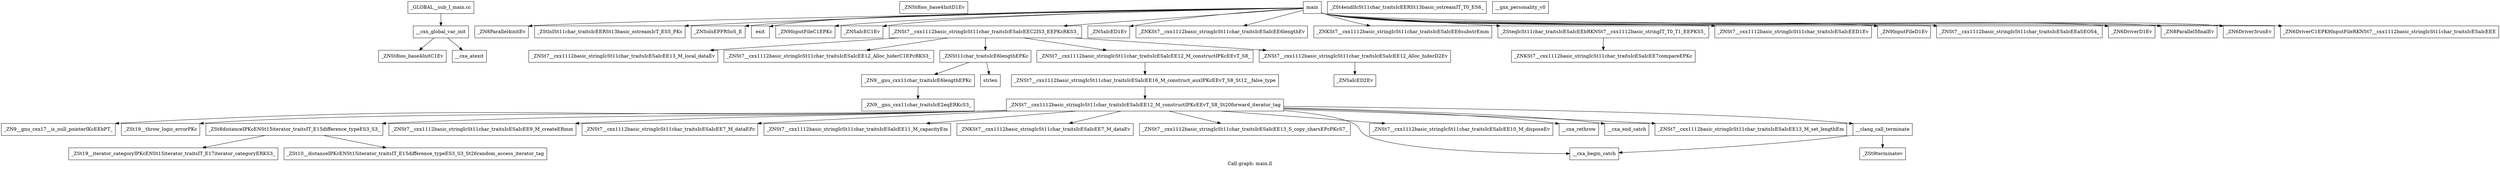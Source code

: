 digraph "Call graph: main.ll" {
	label="Call graph: main.ll";

	Node0x5633d4d84460 [shape=record,label="{__cxx_global_var_init}"];
	Node0x5633d4d84460 -> Node0x5633d4d8af80;
	Node0x5633d4d84460 -> Node0x5633d4d8ace0;
	Node0x5633d4d8af80 [shape=record,label="{_ZNSt8ios_base4InitC1Ev}"];
	Node0x5633d4d693b0 [shape=record,label="{_ZNSt8ios_base4InitD1Ev}"];
	Node0x5633d4d8ace0 [shape=record,label="{__cxa_atexit}"];
	Node0x5633d4d7cbc0 [shape=record,label="{main}"];
	Node0x5633d4d7cbc0 -> Node0x5633d4d76a40;
	Node0x5633d4d7cbc0 -> Node0x5633d4d6cc30;
	Node0x5633d4d7cbc0 -> Node0x5633d4d6d5d0;
	Node0x5633d4d7cbc0 -> Node0x5633d4d74630;
	Node0x5633d4d7cbc0 -> Node0x5633d4d70090;
	Node0x5633d4d7cbc0 -> Node0x5633d4d710c0;
	Node0x5633d4d7cbc0 -> Node0x5633d4d72080;
	Node0x5633d4d7cbc0 -> Node0x5633d4d729e0;
	Node0x5633d4d7cbc0 -> Node0x5633d4d72d90;
	Node0x5633d4d7cbc0 -> Node0x5633d4d748c0;
	Node0x5633d4d7cbc0 -> Node0x5633d4d76190;
	Node0x5633d4d7cbc0 -> Node0x5633d4d76510;
	Node0x5633d4d7cbc0 -> Node0x5633d4d7b5f0;
	Node0x5633d4d7cbc0 -> Node0x5633d4d76970;
	Node0x5633d4d7cbc0 -> Node0x5633d4d71380;
	Node0x5633d4d7cbc0 -> Node0x5633d4d790c0;
	Node0x5633d4d7cbc0 -> Node0x5633d4d78710;
	Node0x5633d4d7cbc0 -> Node0x5633d4d77bf0;
	Node0x5633d4d76a40 [shape=record,label="{_ZN8Parallel4initEv}"];
	Node0x5633d4d6cc30 [shape=record,label="{_ZStlsISt11char_traitsIcEERSt13basic_ostreamIcT_ES5_PKc}"];
	Node0x5633d4d6d5d0 [shape=record,label="{_ZNSolsEPFRSoS_E}"];
	Node0x5633d4d7b940 [shape=record,label="{_ZSt4endlIcSt11char_traitsIcEERSt13basic_ostreamIT_T0_ES6_}"];
	Node0x5633d4d74630 [shape=record,label="{exit}"];
	Node0x5633d4d70090 [shape=record,label="{_ZN9InputFileC1EPKc}"];
	Node0x5633d4d710c0 [shape=record,label="{_ZNSaIcEC1Ev}"];
	Node0x5633d4d72080 [shape=record,label="{_ZNSt7__cxx1112basic_stringIcSt11char_traitsIcESaIcEEC2IS3_EEPKcRKS3_}"];
	Node0x5633d4d72080 -> Node0x5633d4d7d8d0;
	Node0x5633d4d72080 -> Node0x5633d4d7e3a0;
	Node0x5633d4d72080 -> Node0x5633d4d7fa10;
	Node0x5633d4d72080 -> Node0x5633d4d805d0;
	Node0x5633d4d72080 -> Node0x5633d4d80f10;
	Node0x5633d4d84370 [shape=record,label="{__gxx_personality_v0}"];
	Node0x5633d4d729e0 [shape=record,label="{_ZNSaIcED1Ev}"];
	Node0x5633d4d72d90 [shape=record,label="{_ZNKSt7__cxx1112basic_stringIcSt11char_traitsIcESaIcEE6lengthEv}"];
	Node0x5633d4d76190 [shape=record,label="{_ZSteqIcSt11char_traitsIcESaIcEEbRKNSt7__cxx1112basic_stringIT_T0_T1_EEPKS5_}"];
	Node0x5633d4d76190 -> Node0x5633d4d80e00;
	Node0x5633d4d748c0 [shape=record,label="{_ZNKSt7__cxx1112basic_stringIcSt11char_traitsIcESaIcEE6substrEmm}"];
	Node0x5633d4d76510 [shape=record,label="{_ZNSt7__cxx1112basic_stringIcSt11char_traitsIcESaIcEED1Ev}"];
	Node0x5633d4d76970 [shape=record,label="{_ZNSt7__cxx1112basic_stringIcSt11char_traitsIcESaIcEEaSEOS4_}"];
	Node0x5633d4d77bf0 [shape=record,label="{_ZN6DriverC1EPK9InputFileRKNSt7__cxx1112basic_stringIcSt11char_traitsIcESaIcEEE}"];
	Node0x5633d4d78710 [shape=record,label="{_ZN6Driver3runEv}"];
	Node0x5633d4d790c0 [shape=record,label="{_ZN8Parallel5finalEv}"];
	Node0x5633d4d71380 [shape=record,label="{_ZN6DriverD1Ev}"];
	Node0x5633d4d7b5f0 [shape=record,label="{_ZN9InputFileD1Ev}"];
	Node0x5633d4d7d8d0 [shape=record,label="{_ZNSt7__cxx1112basic_stringIcSt11char_traitsIcESaIcEE13_M_local_dataEv}"];
	Node0x5633d4d7e3a0 [shape=record,label="{_ZNSt7__cxx1112basic_stringIcSt11char_traitsIcESaIcEE12_Alloc_hiderC1EPcRKS3_}"];
	Node0x5633d4d805d0 [shape=record,label="{_ZNSt7__cxx1112basic_stringIcSt11char_traitsIcESaIcEE12_M_constructIPKcEEvT_S8_}"];
	Node0x5633d4d805d0 -> Node0x5633d4d6fcb0;
	Node0x5633d4d7fa10 [shape=record,label="{_ZNSt11char_traitsIcE6lengthEPKc}"];
	Node0x5633d4d7fa10 -> Node0x5633d4d7c340;
	Node0x5633d4d7fa10 -> Node0x5633d4d98b80;
	Node0x5633d4d80f10 [shape=record,label="{_ZNSt7__cxx1112basic_stringIcSt11char_traitsIcESaIcEE12_Alloc_hiderD2Ev}"];
	Node0x5633d4d80f10 -> Node0x5633d4d98c00;
	Node0x5633d4d6fcb0 [shape=record,label="{_ZNSt7__cxx1112basic_stringIcSt11char_traitsIcESaIcEE16_M_construct_auxIPKcEEvT_S8_St12__false_type}"];
	Node0x5633d4d6fcb0 -> Node0x5633d4d98c80;
	Node0x5633d4d98c80 [shape=record,label="{_ZNSt7__cxx1112basic_stringIcSt11char_traitsIcESaIcEE12_M_constructIPKcEEvT_S8_St20forward_iterator_tag}"];
	Node0x5633d4d98c80 -> Node0x5633d4d98d00;
	Node0x5633d4d98c80 -> Node0x5633d4d98db0;
	Node0x5633d4d98c80 -> Node0x5633d4d98e30;
	Node0x5633d4d98c80 -> Node0x5633d4d98eb0;
	Node0x5633d4d98c80 -> Node0x5633d4d98f30;
	Node0x5633d4d98c80 -> Node0x5633d4d99100;
	Node0x5633d4d98c80 -> Node0x5633d4d99180;
	Node0x5633d4d98c80 -> Node0x5633d4d99200;
	Node0x5633d4d98c80 -> Node0x5633d4d99280;
	Node0x5633d4d98c80 -> Node0x5633d4d99b10;
	Node0x5633d4d98c80 -> Node0x5633d4d99b90;
	Node0x5633d4d98c80 -> Node0x5633d4d99c10;
	Node0x5633d4d98c80 -> Node0x5633d4d99c90;
	Node0x5633d4d98c80 -> Node0x5633d4d99d10;
	Node0x5633d4d98d00 [shape=record,label="{_ZN9__gnu_cxx17__is_null_pointerIKcEEbPT_}"];
	Node0x5633d4d98db0 [shape=record,label="{_ZSt19__throw_logic_errorPKc}"];
	Node0x5633d4d98e30 [shape=record,label="{_ZSt8distanceIPKcENSt15iterator_traitsIT_E15difference_typeES3_S3_}"];
	Node0x5633d4d98e30 -> Node0x5633d4d986b0;
	Node0x5633d4d98e30 -> Node0x5633d4d98760;
	Node0x5633d4d98f30 [shape=record,label="{_ZNSt7__cxx1112basic_stringIcSt11char_traitsIcESaIcEE7_M_dataEPc}"];
	Node0x5633d4d98eb0 [shape=record,label="{_ZNSt7__cxx1112basic_stringIcSt11char_traitsIcESaIcEE9_M_createERmm}"];
	Node0x5633d4d99100 [shape=record,label="{_ZNSt7__cxx1112basic_stringIcSt11char_traitsIcESaIcEE11_M_capacityEm}"];
	Node0x5633d4d99200 [shape=record,label="{_ZNSt7__cxx1112basic_stringIcSt11char_traitsIcESaIcEE13_S_copy_charsEPcPKcS7_}"];
	Node0x5633d4d99180 [shape=record,label="{_ZNKSt7__cxx1112basic_stringIcSt11char_traitsIcESaIcEE7_M_dataEv}"];
	Node0x5633d4d99280 [shape=record,label="{__cxa_begin_catch}"];
	Node0x5633d4d99b10 [shape=record,label="{_ZNSt7__cxx1112basic_stringIcSt11char_traitsIcESaIcEE10_M_disposeEv}"];
	Node0x5633d4d99b90 [shape=record,label="{__cxa_rethrow}"];
	Node0x5633d4d99c10 [shape=record,label="{__cxa_end_catch}"];
	Node0x5633d4d99d10 [shape=record,label="{__clang_call_terminate}"];
	Node0x5633d4d99d10 -> Node0x5633d4d99280;
	Node0x5633d4d99d10 -> Node0x5633d4d98990;
	Node0x5633d4d98990 [shape=record,label="{_ZSt9terminatev}"];
	Node0x5633d4d99c90 [shape=record,label="{_ZNSt7__cxx1112basic_stringIcSt11char_traitsIcESaIcEE13_M_set_lengthEm}"];
	Node0x5633d4d98760 [shape=record,label="{_ZSt10__distanceIPKcENSt15iterator_traitsIT_E15difference_typeES3_S3_St26random_access_iterator_tag}"];
	Node0x5633d4d986b0 [shape=record,label="{_ZSt19__iterator_categoryIPKcENSt15iterator_traitsIT_E17iterator_categoryERKS3_}"];
	Node0x5633d4d7c340 [shape=record,label="{_ZN9__gnu_cxx11char_traitsIcE6lengthEPKc}"];
	Node0x5633d4d7c340 -> Node0x5633d4d98a40;
	Node0x5633d4d98b80 [shape=record,label="{strlen}"];
	Node0x5633d4d98a40 [shape=record,label="{_ZN9__gnu_cxx11char_traitsIcE2eqERKcS3_}"];
	Node0x5633d4d98c00 [shape=record,label="{_ZNSaIcED2Ev}"];
	Node0x5633d4d80e00 [shape=record,label="{_ZNKSt7__cxx1112basic_stringIcSt11char_traitsIcESaIcEE7compareEPKc}"];
	Node0x5633d4d9a760 [shape=record,label="{_GLOBAL__sub_I_main.cc}"];
	Node0x5633d4d9a760 -> Node0x5633d4d84460;
}
